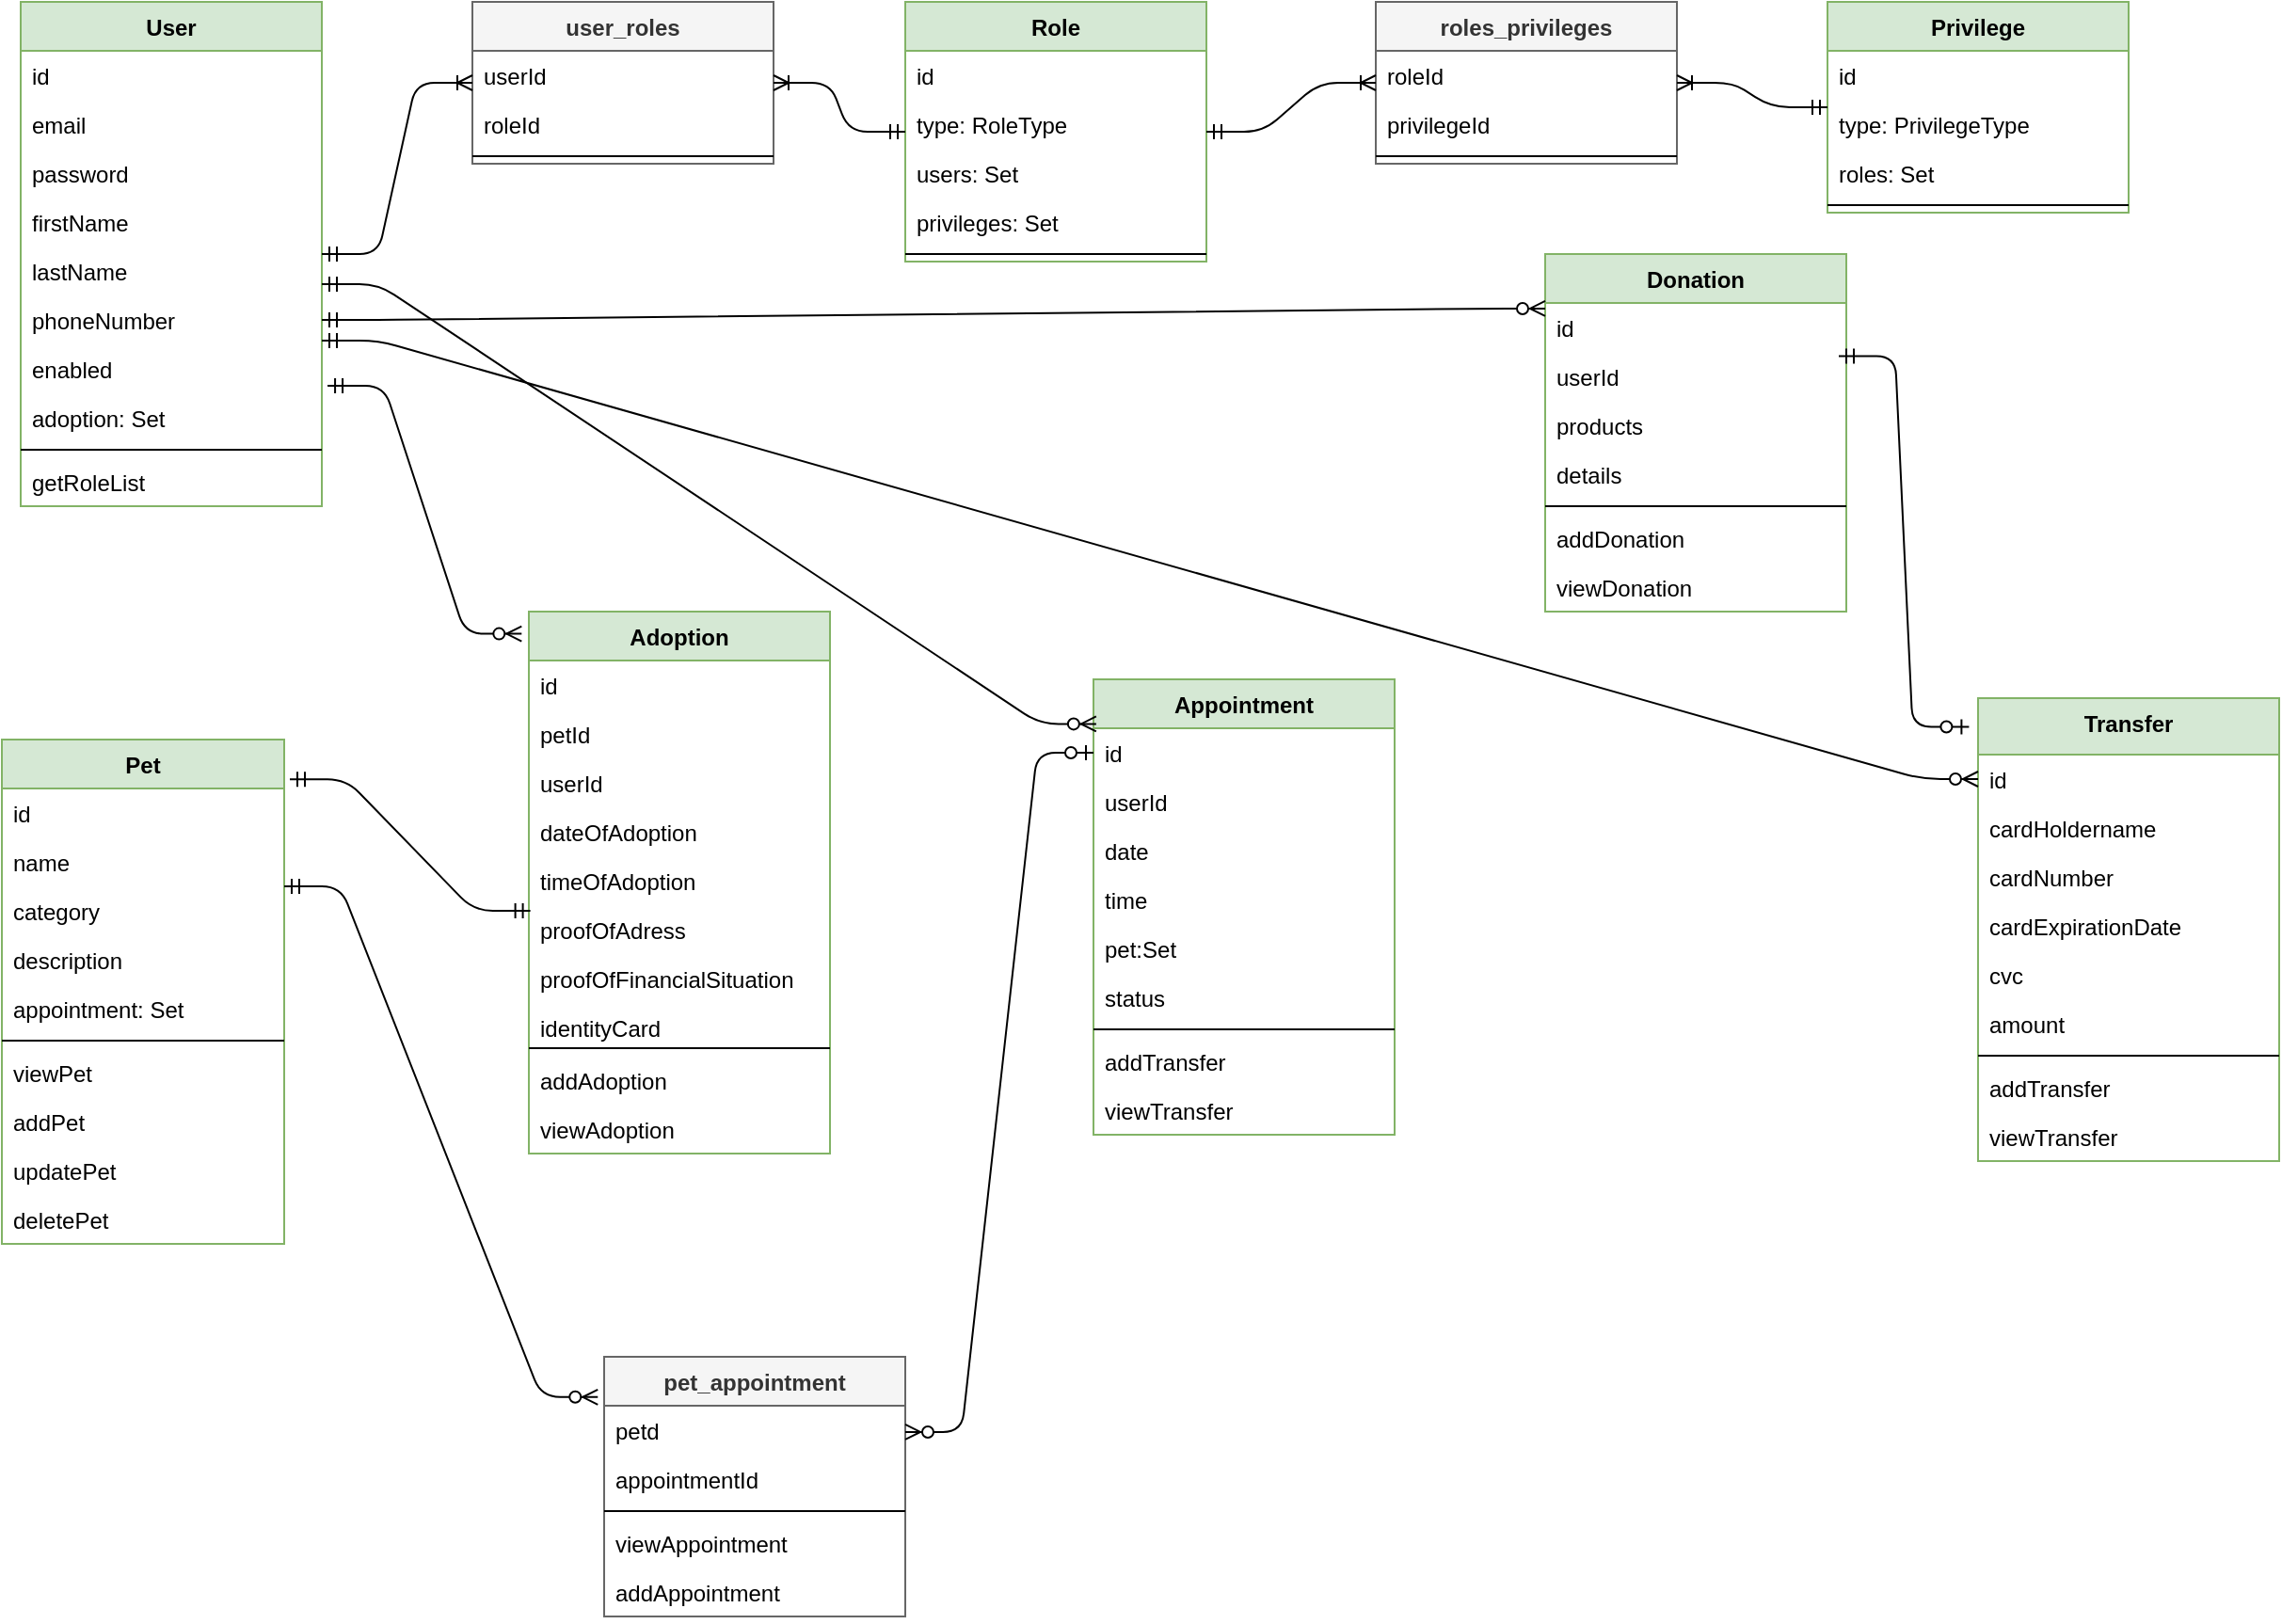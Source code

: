<mxfile version="14.7.4" type="embed" pages="2"><diagram id="1iNeDtqRumntLxgnwPfv" name="db"><mxGraphModel dx="1339" dy="614" grid="1" gridSize="10" guides="1" tooltips="1" connect="1" arrows="1" fold="1" page="1" pageScale="1" pageWidth="850" pageHeight="1100" math="0" shadow="0"><root><mxCell id="0"/><mxCell id="1" parent="0"/><mxCell id="108" value="User" style="swimlane;fontStyle=1;align=center;verticalAlign=top;childLayout=stackLayout;horizontal=1;startSize=26;horizontalStack=0;resizeParent=1;resizeParentMax=0;resizeLast=0;collapsible=1;marginBottom=0;fillColor=#d5e8d4;strokeColor=#82b366;" parent="1" vertex="1"><mxGeometry x="40" y="40" width="160" height="268" as="geometry"/></mxCell><mxCell id="109" value="id" style="text;strokeColor=none;fillColor=none;align=left;verticalAlign=top;spacingLeft=4;spacingRight=4;overflow=hidden;rotatable=0;points=[[0,0.5],[1,0.5]];portConstraint=eastwest;" parent="108" vertex="1"><mxGeometry y="26" width="160" height="26" as="geometry"/></mxCell><mxCell id="110" value="email" style="text;strokeColor=none;fillColor=none;align=left;verticalAlign=top;spacingLeft=4;spacingRight=4;overflow=hidden;rotatable=0;points=[[0,0.5],[1,0.5]];portConstraint=eastwest;" parent="108" vertex="1"><mxGeometry y="52" width="160" height="26" as="geometry"/></mxCell><mxCell id="111" value="password" style="text;strokeColor=none;fillColor=none;align=left;verticalAlign=top;spacingLeft=4;spacingRight=4;overflow=hidden;rotatable=0;points=[[0,0.5],[1,0.5]];portConstraint=eastwest;" parent="108" vertex="1"><mxGeometry y="78" width="160" height="26" as="geometry"/></mxCell><mxCell id="113" value="firstName" style="text;strokeColor=none;fillColor=none;align=left;verticalAlign=top;spacingLeft=4;spacingRight=4;overflow=hidden;rotatable=0;points=[[0,0.5],[1,0.5]];portConstraint=eastwest;" parent="108" vertex="1"><mxGeometry y="104" width="160" height="26" as="geometry"/></mxCell><mxCell id="114" value="lastName" style="text;strokeColor=none;fillColor=none;align=left;verticalAlign=top;spacingLeft=4;spacingRight=4;overflow=hidden;rotatable=0;points=[[0,0.5],[1,0.5]];portConstraint=eastwest;" parent="108" vertex="1"><mxGeometry y="130" width="160" height="26" as="geometry"/></mxCell><mxCell id="115" value="phoneNumber" style="text;strokeColor=none;fillColor=none;align=left;verticalAlign=top;spacingLeft=4;spacingRight=4;overflow=hidden;rotatable=0;points=[[0,0.5],[1,0.5]];portConstraint=eastwest;" parent="108" vertex="1"><mxGeometry y="156" width="160" height="26" as="geometry"/></mxCell><mxCell id="183" value="enabled" style="text;strokeColor=none;fillColor=none;align=left;verticalAlign=top;spacingLeft=4;spacingRight=4;overflow=hidden;rotatable=0;points=[[0,0.5],[1,0.5]];portConstraint=eastwest;" parent="108" vertex="1"><mxGeometry y="182" width="160" height="26" as="geometry"/></mxCell><mxCell id="208" value="adoption: Set" style="text;strokeColor=none;fillColor=none;align=left;verticalAlign=top;spacingLeft=4;spacingRight=4;overflow=hidden;rotatable=0;points=[[0,0.5],[1,0.5]];portConstraint=eastwest;" parent="108" vertex="1"><mxGeometry y="208" width="160" height="26" as="geometry"/></mxCell><mxCell id="116" value="" style="line;strokeWidth=1;fillColor=none;align=left;verticalAlign=middle;spacingTop=-1;spacingLeft=3;spacingRight=3;rotatable=0;labelPosition=right;points=[];portConstraint=eastwest;" parent="108" vertex="1"><mxGeometry y="234" width="160" height="8" as="geometry"/></mxCell><mxCell id="117" value="getRoleList" style="text;strokeColor=none;fillColor=none;align=left;verticalAlign=top;spacingLeft=4;spacingRight=4;overflow=hidden;rotatable=0;points=[[0,0.5],[1,0.5]];portConstraint=eastwest;" parent="108" vertex="1"><mxGeometry y="242" width="160" height="26" as="geometry"/></mxCell><mxCell id="131" value="Role" style="swimlane;fontStyle=1;align=center;verticalAlign=top;childLayout=stackLayout;horizontal=1;startSize=26;horizontalStack=0;resizeParent=1;resizeParentMax=0;resizeLast=0;collapsible=1;marginBottom=0;fillColor=#d5e8d4;strokeColor=#82b366;" parent="1" vertex="1"><mxGeometry x="510" y="40" width="160" height="138" as="geometry"/></mxCell><mxCell id="132" value="id" style="text;strokeColor=none;fillColor=none;align=left;verticalAlign=top;spacingLeft=4;spacingRight=4;overflow=hidden;rotatable=0;points=[[0,0.5],[1,0.5]];portConstraint=eastwest;" parent="131" vertex="1"><mxGeometry y="26" width="160" height="26" as="geometry"/></mxCell><mxCell id="133" value="type: RoleType" style="text;strokeColor=none;fillColor=none;align=left;verticalAlign=top;spacingLeft=4;spacingRight=4;overflow=hidden;rotatable=0;points=[[0,0.5],[1,0.5]];portConstraint=eastwest;" parent="131" vertex="1"><mxGeometry y="52" width="160" height="26" as="geometry"/></mxCell><mxCell id="138" value="users: Set" style="text;strokeColor=none;fillColor=none;align=left;verticalAlign=top;spacingLeft=4;spacingRight=4;overflow=hidden;rotatable=0;points=[[0,0.5],[1,0.5]];portConstraint=eastwest;" parent="131" vertex="1"><mxGeometry y="78" width="160" height="26" as="geometry"/></mxCell><mxCell id="152" value="privileges: Set" style="text;strokeColor=none;fillColor=none;align=left;verticalAlign=top;spacingLeft=4;spacingRight=4;overflow=hidden;rotatable=0;points=[[0,0.5],[1,0.5]];portConstraint=eastwest;" parent="131" vertex="1"><mxGeometry y="104" width="160" height="26" as="geometry"/></mxCell><mxCell id="139" value="" style="line;strokeWidth=1;fillColor=none;align=left;verticalAlign=middle;spacingTop=-1;spacingLeft=3;spacingRight=3;rotatable=0;labelPosition=right;points=[];portConstraint=eastwest;" parent="131" vertex="1"><mxGeometry y="130" width="160" height="8" as="geometry"/></mxCell><mxCell id="154" value="Privilege" style="swimlane;fontStyle=1;align=center;verticalAlign=top;childLayout=stackLayout;horizontal=1;startSize=26;horizontalStack=0;resizeParent=1;resizeParentMax=0;resizeLast=0;collapsible=1;marginBottom=0;fillColor=#d5e8d4;strokeColor=#82b366;" parent="1" vertex="1"><mxGeometry x="1000" y="40" width="160" height="112" as="geometry"/></mxCell><mxCell id="155" value="id" style="text;strokeColor=none;fillColor=none;align=left;verticalAlign=top;spacingLeft=4;spacingRight=4;overflow=hidden;rotatable=0;points=[[0,0.5],[1,0.5]];portConstraint=eastwest;" parent="154" vertex="1"><mxGeometry y="26" width="160" height="26" as="geometry"/></mxCell><mxCell id="156" value="type: PrivilegeType" style="text;strokeColor=none;fillColor=none;align=left;verticalAlign=top;spacingLeft=4;spacingRight=4;overflow=hidden;rotatable=0;points=[[0,0.5],[1,0.5]];portConstraint=eastwest;" parent="154" vertex="1"><mxGeometry y="52" width="160" height="26" as="geometry"/></mxCell><mxCell id="158" value="roles: Set" style="text;strokeColor=none;fillColor=none;align=left;verticalAlign=top;spacingLeft=4;spacingRight=4;overflow=hidden;rotatable=0;points=[[0,0.5],[1,0.5]];portConstraint=eastwest;" parent="154" vertex="1"><mxGeometry y="78" width="160" height="26" as="geometry"/></mxCell><mxCell id="160" value="" style="line;strokeWidth=1;fillColor=none;align=left;verticalAlign=middle;spacingTop=-1;spacingLeft=3;spacingRight=3;rotatable=0;labelPosition=right;points=[];portConstraint=eastwest;" parent="154" vertex="1"><mxGeometry y="104" width="160" height="8" as="geometry"/></mxCell><mxCell id="162" value="roles_privileges" style="swimlane;fontStyle=1;align=center;verticalAlign=top;childLayout=stackLayout;horizontal=1;startSize=26;horizontalStack=0;resizeParent=1;resizeParentMax=0;resizeLast=0;collapsible=1;marginBottom=0;fillColor=#f5f5f5;strokeColor=#666666;fontColor=#333333;" parent="1" vertex="1"><mxGeometry x="760" y="40" width="160" height="86" as="geometry"/></mxCell><mxCell id="163" value="roleId" style="text;strokeColor=none;fillColor=none;align=left;verticalAlign=top;spacingLeft=4;spacingRight=4;overflow=hidden;rotatable=0;points=[[0,0.5],[1,0.5]];portConstraint=eastwest;" parent="162" vertex="1"><mxGeometry y="26" width="160" height="26" as="geometry"/></mxCell><mxCell id="164" value="privilegeId" style="text;strokeColor=none;fillColor=none;align=left;verticalAlign=top;spacingLeft=4;spacingRight=4;overflow=hidden;rotatable=0;points=[[0,0.5],[1,0.5]];portConstraint=eastwest;" parent="162" vertex="1"><mxGeometry y="52" width="160" height="26" as="geometry"/></mxCell><mxCell id="168" value="" style="line;strokeWidth=1;fillColor=none;align=left;verticalAlign=middle;spacingTop=-1;spacingLeft=3;spacingRight=3;rotatable=0;labelPosition=right;points=[];portConstraint=eastwest;" parent="162" vertex="1"><mxGeometry y="78" width="160" height="8" as="geometry"/></mxCell><mxCell id="171" value="user_roles" style="swimlane;fontStyle=1;align=center;verticalAlign=top;childLayout=stackLayout;horizontal=1;startSize=26;horizontalStack=0;resizeParent=1;resizeParentMax=0;resizeLast=0;collapsible=1;marginBottom=0;fillColor=#f5f5f5;strokeColor=#666666;fontColor=#333333;" parent="1" vertex="1"><mxGeometry x="280" y="40" width="160" height="86" as="geometry"/></mxCell><mxCell id="172" value="userId" style="text;strokeColor=none;fillColor=none;align=left;verticalAlign=top;spacingLeft=4;spacingRight=4;overflow=hidden;rotatable=0;points=[[0,0.5],[1,0.5]];portConstraint=eastwest;" parent="171" vertex="1"><mxGeometry y="26" width="160" height="26" as="geometry"/></mxCell><mxCell id="173" value="roleId" style="text;strokeColor=none;fillColor=none;align=left;verticalAlign=top;spacingLeft=4;spacingRight=4;overflow=hidden;rotatable=0;points=[[0,0.5],[1,0.5]];portConstraint=eastwest;" parent="171" vertex="1"><mxGeometry y="52" width="160" height="26" as="geometry"/></mxCell><mxCell id="174" value="" style="line;strokeWidth=1;fillColor=none;align=left;verticalAlign=middle;spacingTop=-1;spacingLeft=3;spacingRight=3;rotatable=0;labelPosition=right;points=[];portConstraint=eastwest;" parent="171" vertex="1"><mxGeometry y="78" width="160" height="8" as="geometry"/></mxCell><mxCell id="176" value="" style="edgeStyle=entityRelationEdgeStyle;fontSize=12;html=1;endArrow=ERoneToMany;startArrow=ERmandOne;" parent="1" source="108" target="171" edge="1"><mxGeometry width="100" height="100" relative="1" as="geometry"><mxPoint x="300" y="245" as="sourcePoint"/><mxPoint x="400" y="245" as="targetPoint"/></mxGeometry></mxCell><mxCell id="177" value="" style="edgeStyle=entityRelationEdgeStyle;fontSize=12;html=1;endArrow=ERoneToMany;startArrow=ERmandOne;" parent="1" source="131" target="171" edge="1"><mxGeometry width="100" height="100" relative="1" as="geometry"><mxPoint x="480" y="215" as="sourcePoint"/><mxPoint x="440" y="308" as="targetPoint"/></mxGeometry></mxCell><mxCell id="178" value="" style="edgeStyle=entityRelationEdgeStyle;fontSize=12;html=1;endArrow=ERoneToMany;startArrow=ERmandOne;" parent="1" source="131" target="162" edge="1"><mxGeometry width="100" height="100" relative="1" as="geometry"><mxPoint x="600" y="344.0" as="sourcePoint"/><mxPoint x="670" y="305" as="targetPoint"/></mxGeometry></mxCell><mxCell id="179" value="" style="edgeStyle=entityRelationEdgeStyle;fontSize=12;html=1;endArrow=ERoneToMany;startArrow=ERmandOne;" parent="1" source="154" target="162" edge="1"><mxGeometry width="100" height="100" relative="1" as="geometry"><mxPoint x="940" y="425.0" as="sourcePoint"/><mxPoint x="830" y="425" as="targetPoint"/></mxGeometry></mxCell><mxCell id="184" value="Pet" style="swimlane;fontStyle=1;align=center;verticalAlign=top;childLayout=stackLayout;horizontal=1;startSize=26;horizontalStack=0;resizeParent=1;resizeParentMax=0;resizeLast=0;collapsible=1;marginBottom=0;fillColor=#d5e8d4;strokeColor=#82b366;" parent="1" vertex="1"><mxGeometry x="30" y="432" width="150" height="268" as="geometry"/></mxCell><mxCell id="185" value="id" style="text;strokeColor=none;fillColor=none;align=left;verticalAlign=top;spacingLeft=4;spacingRight=4;overflow=hidden;rotatable=0;points=[[0,0.5],[1,0.5]];portConstraint=eastwest;" parent="184" vertex="1"><mxGeometry y="26" width="150" height="26" as="geometry"/></mxCell><mxCell id="186" value="name" style="text;strokeColor=none;fillColor=none;align=left;verticalAlign=top;spacingLeft=4;spacingRight=4;overflow=hidden;rotatable=0;points=[[0,0.5],[1,0.5]];portConstraint=eastwest;" parent="184" vertex="1"><mxGeometry y="52" width="150" height="26" as="geometry"/></mxCell><mxCell id="188" value="category" style="text;strokeColor=none;fillColor=none;align=left;verticalAlign=top;spacingLeft=4;spacingRight=4;overflow=hidden;rotatable=0;points=[[0,0.5],[1,0.5]];portConstraint=eastwest;" parent="184" vertex="1"><mxGeometry y="78" width="150" height="26" as="geometry"/></mxCell><mxCell id="187" value="description" style="text;strokeColor=none;fillColor=none;align=left;verticalAlign=top;spacingLeft=4;spacingRight=4;overflow=hidden;rotatable=0;points=[[0,0.5],[1,0.5]];portConstraint=eastwest;" parent="184" vertex="1"><mxGeometry y="104" width="150" height="26" as="geometry"/></mxCell><mxCell id="258" value="appointment: Set" style="text;strokeColor=none;fillColor=none;align=left;verticalAlign=top;spacingLeft=4;spacingRight=4;overflow=hidden;rotatable=0;points=[[0,0.5],[1,0.5]];portConstraint=eastwest;" parent="184" vertex="1"><mxGeometry y="130" width="150" height="26" as="geometry"/></mxCell><mxCell id="190" value="" style="line;strokeWidth=1;fillColor=none;align=left;verticalAlign=middle;spacingTop=-1;spacingLeft=3;spacingRight=3;rotatable=0;labelPosition=right;points=[];portConstraint=eastwest;" parent="184" vertex="1"><mxGeometry y="156" width="150" height="8" as="geometry"/></mxCell><mxCell id="194" value="viewPet" style="text;strokeColor=none;fillColor=none;align=left;verticalAlign=top;spacingLeft=4;spacingRight=4;overflow=hidden;rotatable=0;points=[[0,0.5],[1,0.5]];portConstraint=eastwest;" parent="184" vertex="1"><mxGeometry y="164" width="150" height="26" as="geometry"/></mxCell><mxCell id="191" value="addPet" style="text;strokeColor=none;fillColor=none;align=left;verticalAlign=top;spacingLeft=4;spacingRight=4;overflow=hidden;rotatable=0;points=[[0,0.5],[1,0.5]];portConstraint=eastwest;" parent="184" vertex="1"><mxGeometry y="190" width="150" height="26" as="geometry"/></mxCell><mxCell id="192" value="updatePet" style="text;strokeColor=none;fillColor=none;align=left;verticalAlign=top;spacingLeft=4;spacingRight=4;overflow=hidden;rotatable=0;points=[[0,0.5],[1,0.5]];portConstraint=eastwest;" parent="184" vertex="1"><mxGeometry y="216" width="150" height="26" as="geometry"/></mxCell><mxCell id="193" value="deletePet" style="text;strokeColor=none;fillColor=none;align=left;verticalAlign=top;spacingLeft=4;spacingRight=4;overflow=hidden;rotatable=0;points=[[0,0.5],[1,0.5]];portConstraint=eastwest;" parent="184" vertex="1"><mxGeometry y="242" width="150" height="26" as="geometry"/></mxCell><mxCell id="195" value="Adoption" style="swimlane;fontStyle=1;align=center;verticalAlign=top;childLayout=stackLayout;horizontal=1;startSize=26;horizontalStack=0;resizeParent=1;resizeParentMax=0;resizeLast=0;collapsible=1;marginBottom=0;fillColor=#d5e8d4;strokeColor=#82b366;" parent="1" vertex="1"><mxGeometry x="310" y="364" width="160" height="288" as="geometry"/></mxCell><mxCell id="196" value="id" style="text;strokeColor=none;fillColor=none;align=left;verticalAlign=top;spacingLeft=4;spacingRight=4;overflow=hidden;rotatable=0;points=[[0,0.5],[1,0.5]];portConstraint=eastwest;" parent="195" vertex="1"><mxGeometry y="26" width="160" height="26" as="geometry"/></mxCell><mxCell id="206" value="petId" style="text;strokeColor=none;fillColor=none;align=left;verticalAlign=top;spacingLeft=4;spacingRight=4;overflow=hidden;rotatable=0;points=[[0,0.5],[1,0.5]];portConstraint=eastwest;" parent="195" vertex="1"><mxGeometry y="52" width="160" height="26" as="geometry"/></mxCell><mxCell id="207" value="userId" style="text;strokeColor=none;fillColor=none;align=left;verticalAlign=top;spacingLeft=4;spacingRight=4;overflow=hidden;rotatable=0;points=[[0,0.5],[1,0.5]];portConstraint=eastwest;" parent="195" vertex="1"><mxGeometry y="78" width="160" height="26" as="geometry"/></mxCell><mxCell id="197" value="dateOfAdoption" style="text;strokeColor=none;fillColor=none;align=left;verticalAlign=top;spacingLeft=4;spacingRight=4;overflow=hidden;rotatable=0;points=[[0,0.5],[1,0.5]];portConstraint=eastwest;" parent="195" vertex="1"><mxGeometry y="104" width="160" height="26" as="geometry"/></mxCell><mxCell id="198" value="timeOfAdoption" style="text;strokeColor=none;fillColor=none;align=left;verticalAlign=top;spacingLeft=4;spacingRight=4;overflow=hidden;rotatable=0;points=[[0,0.5],[1,0.5]];portConstraint=eastwest;" parent="195" vertex="1"><mxGeometry y="130" width="160" height="26" as="geometry"/></mxCell><mxCell id="199" value="proofOfAdress" style="text;strokeColor=none;fillColor=none;align=left;verticalAlign=top;spacingLeft=4;spacingRight=4;overflow=hidden;rotatable=0;points=[[0,0.5],[1,0.5]];portConstraint=eastwest;" parent="195" vertex="1"><mxGeometry y="156" width="160" height="26" as="geometry"/></mxCell><mxCell id="205" value="proofOfFinancialSituation" style="text;strokeColor=none;fillColor=none;align=left;verticalAlign=top;spacingLeft=4;spacingRight=4;overflow=hidden;rotatable=0;points=[[0,0.5],[1,0.5]];portConstraint=eastwest;" parent="195" vertex="1"><mxGeometry y="182" width="160" height="26" as="geometry"/></mxCell><mxCell id="201" value="identityCard" style="text;strokeColor=none;fillColor=none;align=left;verticalAlign=top;spacingLeft=4;spacingRight=4;overflow=hidden;rotatable=0;points=[[0,0.5],[1,0.5]];portConstraint=eastwest;" parent="195" vertex="1"><mxGeometry y="208" width="160" height="20" as="geometry"/></mxCell><mxCell id="200" value="" style="line;strokeWidth=1;fillColor=none;align=left;verticalAlign=middle;spacingTop=-1;spacingLeft=3;spacingRight=3;rotatable=0;labelPosition=right;points=[];portConstraint=eastwest;" parent="195" vertex="1"><mxGeometry y="228" width="160" height="8" as="geometry"/></mxCell><mxCell id="209" value="addAdoption" style="text;strokeColor=none;fillColor=none;align=left;verticalAlign=top;spacingLeft=4;spacingRight=4;overflow=hidden;rotatable=0;points=[[0,0.5],[1,0.5]];portConstraint=eastwest;" parent="195" vertex="1"><mxGeometry y="236" width="160" height="26" as="geometry"/></mxCell><mxCell id="203" value="viewAdoption" style="text;strokeColor=none;fillColor=none;align=left;verticalAlign=top;spacingLeft=4;spacingRight=4;overflow=hidden;rotatable=0;points=[[0,0.5],[1,0.5]];portConstraint=eastwest;" parent="195" vertex="1"><mxGeometry y="262" width="160" height="26" as="geometry"/></mxCell><mxCell id="211" value="" style="edgeStyle=entityRelationEdgeStyle;fontSize=12;html=1;endArrow=ERmandOne;startArrow=ERmandOne;entryX=0.005;entryY=1.115;entryDx=0;entryDy=0;entryPerimeter=0;exitX=1.02;exitY=0.079;exitDx=0;exitDy=0;exitPerimeter=0;" parent="1" source="184" target="198" edge="1"><mxGeometry width="100" height="100" relative="1" as="geometry"><mxPoint x="200" y="420" as="sourcePoint"/><mxPoint x="300" y="320" as="targetPoint"/></mxGeometry></mxCell><mxCell id="212" value="Donation" style="swimlane;fontStyle=1;align=center;verticalAlign=top;childLayout=stackLayout;horizontal=1;startSize=26;horizontalStack=0;resizeParent=1;resizeParentMax=0;resizeLast=0;collapsible=1;marginBottom=0;fillColor=#d5e8d4;strokeColor=#82b366;" parent="1" vertex="1"><mxGeometry x="850" y="174" width="160" height="190" as="geometry"/></mxCell><mxCell id="213" value="id" style="text;strokeColor=none;fillColor=none;align=left;verticalAlign=top;spacingLeft=4;spacingRight=4;overflow=hidden;rotatable=0;points=[[0,0.5],[1,0.5]];portConstraint=eastwest;" parent="212" vertex="1"><mxGeometry y="26" width="160" height="26" as="geometry"/></mxCell><mxCell id="215" value="userId" style="text;strokeColor=none;fillColor=none;align=left;verticalAlign=top;spacingLeft=4;spacingRight=4;overflow=hidden;rotatable=0;points=[[0,0.5],[1,0.5]];portConstraint=eastwest;" parent="212" vertex="1"><mxGeometry y="52" width="160" height="26" as="geometry"/></mxCell><mxCell id="216" value="products" style="text;strokeColor=none;fillColor=none;align=left;verticalAlign=top;spacingLeft=4;spacingRight=4;overflow=hidden;rotatable=0;points=[[0,0.5],[1,0.5]];portConstraint=eastwest;" parent="212" vertex="1"><mxGeometry y="78" width="160" height="26" as="geometry"/></mxCell><mxCell id="217" value="details" style="text;strokeColor=none;fillColor=none;align=left;verticalAlign=top;spacingLeft=4;spacingRight=4;overflow=hidden;rotatable=0;points=[[0,0.5],[1,0.5]];portConstraint=eastwest;" parent="212" vertex="1"><mxGeometry y="104" width="160" height="26" as="geometry"/></mxCell><mxCell id="221" value="" style="line;strokeWidth=1;fillColor=none;align=left;verticalAlign=middle;spacingTop=-1;spacingLeft=3;spacingRight=3;rotatable=0;labelPosition=right;points=[];portConstraint=eastwest;" parent="212" vertex="1"><mxGeometry y="130" width="160" height="8" as="geometry"/></mxCell><mxCell id="222" value="addDonation" style="text;strokeColor=none;fillColor=none;align=left;verticalAlign=top;spacingLeft=4;spacingRight=4;overflow=hidden;rotatable=0;points=[[0,0.5],[1,0.5]];portConstraint=eastwest;" parent="212" vertex="1"><mxGeometry y="138" width="160" height="26" as="geometry"/></mxCell><mxCell id="223" value="viewDonation" style="text;strokeColor=none;fillColor=none;align=left;verticalAlign=top;spacingLeft=4;spacingRight=4;overflow=hidden;rotatable=0;points=[[0,0.5],[1,0.5]];portConstraint=eastwest;" parent="212" vertex="1"><mxGeometry y="164" width="160" height="26" as="geometry"/></mxCell><mxCell id="225" value="" style="edgeStyle=entityRelationEdgeStyle;fontSize=12;html=1;endArrow=ERzeroToMany;startArrow=ERmandOne;exitX=1;exitY=0.5;exitDx=0;exitDy=0;entryX=0;entryY=0.115;entryDx=0;entryDy=0;entryPerimeter=0;" parent="1" source="115" target="213" edge="1"><mxGeometry width="100" height="100" relative="1" as="geometry"><mxPoint x="420" y="420" as="sourcePoint"/><mxPoint x="520" y="320" as="targetPoint"/></mxGeometry></mxCell><mxCell id="226" value="" style="edgeStyle=entityRelationEdgeStyle;fontSize=12;html=1;endArrow=ERzeroToMany;startArrow=ERmandOne;exitX=1.019;exitY=0.846;exitDx=0;exitDy=0;exitPerimeter=0;entryX=-0.024;entryY=0.041;entryDx=0;entryDy=0;entryPerimeter=0;" parent="1" source="183" target="195" edge="1"><mxGeometry width="100" height="100" relative="1" as="geometry"><mxPoint x="-30" y="290" as="sourcePoint"/><mxPoint x="290" y="401" as="targetPoint"/></mxGeometry></mxCell><mxCell id="227" value="Transfer" style="swimlane;fontStyle=1;align=center;verticalAlign=top;childLayout=stackLayout;horizontal=1;startSize=30;horizontalStack=0;resizeParent=1;resizeParentMax=0;resizeLast=0;collapsible=1;marginBottom=0;fillColor=#d5e8d4;strokeColor=#82b366;" parent="1" vertex="1"><mxGeometry x="1080" y="410" width="160" height="246" as="geometry"/></mxCell><mxCell id="228" value="id" style="text;strokeColor=none;fillColor=none;align=left;verticalAlign=top;spacingLeft=4;spacingRight=4;overflow=hidden;rotatable=0;points=[[0,0.5],[1,0.5]];portConstraint=eastwest;" parent="227" vertex="1"><mxGeometry y="30" width="160" height="26" as="geometry"/></mxCell><mxCell id="229" value="cardHoldername" style="text;strokeColor=none;fillColor=none;align=left;verticalAlign=top;spacingLeft=4;spacingRight=4;overflow=hidden;rotatable=0;points=[[0,0.5],[1,0.5]];portConstraint=eastwest;" parent="227" vertex="1"><mxGeometry y="56" width="160" height="26" as="geometry"/></mxCell><mxCell id="230" value="cardNumber" style="text;strokeColor=none;fillColor=none;align=left;verticalAlign=top;spacingLeft=4;spacingRight=4;overflow=hidden;rotatable=0;points=[[0,0.5],[1,0.5]];portConstraint=eastwest;" parent="227" vertex="1"><mxGeometry y="82" width="160" height="26" as="geometry"/></mxCell><mxCell id="231" value="cardExpirationDate" style="text;strokeColor=none;fillColor=none;align=left;verticalAlign=top;spacingLeft=4;spacingRight=4;overflow=hidden;rotatable=0;points=[[0,0.5],[1,0.5]];portConstraint=eastwest;" parent="227" vertex="1"><mxGeometry y="108" width="160" height="26" as="geometry"/></mxCell><mxCell id="237" value="cvc" style="text;strokeColor=none;fillColor=none;align=left;verticalAlign=top;spacingLeft=4;spacingRight=4;overflow=hidden;rotatable=0;points=[[0,0.5],[1,0.5]];portConstraint=eastwest;" parent="227" vertex="1"><mxGeometry y="134" width="160" height="26" as="geometry"/></mxCell><mxCell id="236" value="amount" style="text;strokeColor=none;fillColor=none;align=left;verticalAlign=top;spacingLeft=4;spacingRight=4;overflow=hidden;rotatable=0;points=[[0,0.5],[1,0.5]];portConstraint=eastwest;" parent="227" vertex="1"><mxGeometry y="160" width="160" height="26" as="geometry"/></mxCell><mxCell id="232" value="" style="line;strokeWidth=1;fillColor=none;align=left;verticalAlign=middle;spacingTop=-1;spacingLeft=3;spacingRight=3;rotatable=0;labelPosition=right;points=[];portConstraint=eastwest;" parent="227" vertex="1"><mxGeometry y="186" width="160" height="8" as="geometry"/></mxCell><mxCell id="233" value="addTransfer" style="text;strokeColor=none;fillColor=none;align=left;verticalAlign=top;spacingLeft=4;spacingRight=4;overflow=hidden;rotatable=0;points=[[0,0.5],[1,0.5]];portConstraint=eastwest;" parent="227" vertex="1"><mxGeometry y="194" width="160" height="26" as="geometry"/></mxCell><mxCell id="234" value="viewTransfer" style="text;strokeColor=none;fillColor=none;align=left;verticalAlign=top;spacingLeft=4;spacingRight=4;overflow=hidden;rotatable=0;points=[[0,0.5],[1,0.5]];portConstraint=eastwest;" parent="227" vertex="1"><mxGeometry y="220" width="160" height="26" as="geometry"/></mxCell><mxCell id="238" value="" style="edgeStyle=entityRelationEdgeStyle;fontSize=12;html=1;endArrow=ERzeroToOne;startArrow=ERmandOne;exitX=0.975;exitY=0.086;exitDx=0;exitDy=0;exitPerimeter=0;entryX=-0.03;entryY=0.062;entryDx=0;entryDy=0;entryPerimeter=0;" parent="1" source="215" target="227" edge="1"><mxGeometry width="100" height="100" relative="1" as="geometry"><mxPoint x="700" y="462" as="sourcePoint"/><mxPoint x="800" y="362" as="targetPoint"/></mxGeometry></mxCell><mxCell id="239" value="" style="edgeStyle=entityRelationEdgeStyle;fontSize=12;html=1;endArrow=ERzeroToMany;startArrow=ERmandOne;exitX=1;exitY=0.923;exitDx=0;exitDy=0;exitPerimeter=0;entryX=0;entryY=0.5;entryDx=0;entryDy=0;" parent="1" source="115" target="228" edge="1"><mxGeometry width="100" height="100" relative="1" as="geometry"><mxPoint x="210" y="220" as="sourcePoint"/><mxPoint x="808" y="610" as="targetPoint"/></mxGeometry></mxCell><mxCell id="241" value="Appointment" style="swimlane;fontStyle=1;align=center;verticalAlign=top;childLayout=stackLayout;horizontal=1;startSize=26;horizontalStack=0;resizeParent=1;resizeParentMax=0;resizeLast=0;collapsible=1;marginBottom=0;fillColor=#d5e8d4;strokeColor=#82b366;" parent="1" vertex="1"><mxGeometry x="610" y="400" width="160" height="242" as="geometry"/></mxCell><mxCell id="242" value="id" style="text;strokeColor=none;fillColor=none;align=left;verticalAlign=top;spacingLeft=4;spacingRight=4;overflow=hidden;rotatable=0;points=[[0,0.5],[1,0.5]];portConstraint=eastwest;" parent="241" vertex="1"><mxGeometry y="26" width="160" height="26" as="geometry"/></mxCell><mxCell id="243" value="userId" style="text;strokeColor=none;fillColor=none;align=left;verticalAlign=top;spacingLeft=4;spacingRight=4;overflow=hidden;rotatable=0;points=[[0,0.5],[1,0.5]];portConstraint=eastwest;" parent="241" vertex="1"><mxGeometry y="52" width="160" height="26" as="geometry"/></mxCell><mxCell id="244" value="date" style="text;strokeColor=none;fillColor=none;align=left;verticalAlign=top;spacingLeft=4;spacingRight=4;overflow=hidden;rotatable=0;points=[[0,0.5],[1,0.5]];portConstraint=eastwest;" parent="241" vertex="1"><mxGeometry y="78" width="160" height="26" as="geometry"/></mxCell><mxCell id="245" value="time" style="text;strokeColor=none;fillColor=none;align=left;verticalAlign=top;spacingLeft=4;spacingRight=4;overflow=hidden;rotatable=0;points=[[0,0.5],[1,0.5]];portConstraint=eastwest;" parent="241" vertex="1"><mxGeometry y="104" width="160" height="26" as="geometry"/></mxCell><mxCell id="246" value="pet:Set" style="text;strokeColor=none;fillColor=none;align=left;verticalAlign=top;spacingLeft=4;spacingRight=4;overflow=hidden;rotatable=0;points=[[0,0.5],[1,0.5]];portConstraint=eastwest;" parent="241" vertex="1"><mxGeometry y="130" width="160" height="26" as="geometry"/></mxCell><mxCell id="247" value="status" style="text;strokeColor=none;fillColor=none;align=left;verticalAlign=top;spacingLeft=4;spacingRight=4;overflow=hidden;rotatable=0;points=[[0,0.5],[1,0.5]];portConstraint=eastwest;" parent="241" vertex="1"><mxGeometry y="156" width="160" height="26" as="geometry"/></mxCell><mxCell id="248" value="" style="line;strokeWidth=1;fillColor=none;align=left;verticalAlign=middle;spacingTop=-1;spacingLeft=3;spacingRight=3;rotatable=0;labelPosition=right;points=[];portConstraint=eastwest;" parent="241" vertex="1"><mxGeometry y="182" width="160" height="8" as="geometry"/></mxCell><mxCell id="249" value="addTransfer" style="text;strokeColor=none;fillColor=none;align=left;verticalAlign=top;spacingLeft=4;spacingRight=4;overflow=hidden;rotatable=0;points=[[0,0.5],[1,0.5]];portConstraint=eastwest;" parent="241" vertex="1"><mxGeometry y="190" width="160" height="26" as="geometry"/></mxCell><mxCell id="250" value="viewTransfer" style="text;strokeColor=none;fillColor=none;align=left;verticalAlign=top;spacingLeft=4;spacingRight=4;overflow=hidden;rotatable=0;points=[[0,0.5],[1,0.5]];portConstraint=eastwest;" parent="241" vertex="1"><mxGeometry y="216" width="160" height="26" as="geometry"/></mxCell><mxCell id="254" value="pet_appointment" style="swimlane;fontStyle=1;align=center;verticalAlign=top;childLayout=stackLayout;horizontal=1;startSize=26;horizontalStack=0;resizeParent=1;resizeParentMax=0;resizeLast=0;collapsible=1;marginBottom=0;fillColor=#f5f5f5;strokeColor=#666666;fontColor=#333333;" parent="1" vertex="1"><mxGeometry x="350" y="760" width="160" height="138" as="geometry"/></mxCell><mxCell id="255" value="petd" style="text;strokeColor=none;fillColor=none;align=left;verticalAlign=top;spacingLeft=4;spacingRight=4;overflow=hidden;rotatable=0;points=[[0,0.5],[1,0.5]];portConstraint=eastwest;" parent="254" vertex="1"><mxGeometry y="26" width="160" height="26" as="geometry"/></mxCell><mxCell id="256" value="appointmentId" style="text;strokeColor=none;fillColor=none;align=left;verticalAlign=top;spacingLeft=4;spacingRight=4;overflow=hidden;rotatable=0;points=[[0,0.5],[1,0.5]];portConstraint=eastwest;" parent="254" vertex="1"><mxGeometry y="52" width="160" height="26" as="geometry"/></mxCell><mxCell id="257" value="" style="line;strokeWidth=1;fillColor=none;align=left;verticalAlign=middle;spacingTop=-1;spacingLeft=3;spacingRight=3;rotatable=0;labelPosition=right;points=[];portConstraint=eastwest;" parent="254" vertex="1"><mxGeometry y="78" width="160" height="8" as="geometry"/></mxCell><mxCell id="263" value="viewAppointment" style="text;strokeColor=none;fillColor=none;align=left;verticalAlign=top;spacingLeft=4;spacingRight=4;overflow=hidden;rotatable=0;points=[[0,0.5],[1,0.5]];portConstraint=eastwest;" parent="254" vertex="1"><mxGeometry y="86" width="160" height="26" as="geometry"/></mxCell><mxCell id="265" value="addAppointment" style="text;strokeColor=none;fillColor=none;align=left;verticalAlign=top;spacingLeft=4;spacingRight=4;overflow=hidden;rotatable=0;points=[[0,0.5],[1,0.5]];portConstraint=eastwest;" parent="254" vertex="1"><mxGeometry y="112" width="160" height="26" as="geometry"/></mxCell><mxCell id="252" value="" style="edgeStyle=entityRelationEdgeStyle;fontSize=12;html=1;endArrow=ERzeroToMany;startArrow=ERmandOne;exitX=1;exitY=0.769;exitDx=0;exitDy=0;exitPerimeter=0;entryX=0.009;entryY=-0.088;entryDx=0;entryDy=0;entryPerimeter=0;" parent="1" source="114" target="242" edge="1"><mxGeometry width="100" height="100" relative="1" as="geometry"><mxPoint x="940" y="400" as="sourcePoint"/><mxPoint x="1020" y="300" as="targetPoint"/></mxGeometry></mxCell><mxCell id="269" value="" style="edgeStyle=entityRelationEdgeStyle;fontSize=12;html=1;endArrow=ERzeroToMany;startArrow=ERmandOne;entryX=-0.021;entryY=0.155;entryDx=0;entryDy=0;entryPerimeter=0;" parent="1" target="254" edge="1"><mxGeometry width="100" height="100" relative="1" as="geometry"><mxPoint x="180" y="510" as="sourcePoint"/><mxPoint x="280" y="410" as="targetPoint"/></mxGeometry></mxCell><mxCell id="270" value="" style="edgeStyle=entityRelationEdgeStyle;fontSize=12;html=1;endArrow=ERzeroToMany;startArrow=ERzeroToOne;entryX=1;entryY=0.538;entryDx=0;entryDy=0;entryPerimeter=0;exitX=0;exitY=0.5;exitDx=0;exitDy=0;" parent="1" source="242" target="255" edge="1"><mxGeometry width="100" height="100" relative="1" as="geometry"><mxPoint x="630" y="470" as="sourcePoint"/><mxPoint x="640" y="680" as="targetPoint"/></mxGeometry></mxCell></root></mxGraphModel></diagram><diagram id="6aSCpI7C30CoJHbIULjT" name="routing"><mxGraphModel dx="1360" dy="1208" grid="1" gridSize="10" guides="1" tooltips="1" connect="1" arrows="1" fold="1" page="1" pageScale="1" pageWidth="850" pageHeight="1100" math="0" shadow="0"><root><mxCell id="RzLAN-Q7Uu7yfAdAAKND-0"/><mxCell id="RzLAN-Q7Uu7yfAdAAKND-1" parent="RzLAN-Q7Uu7yfAdAAKND-0"/><mxCell id="RzLAN-Q7Uu7yfAdAAKND-2" style="edgeStyle=orthogonalEdgeStyle;rounded=0;orthogonalLoop=1;jettySize=auto;html=1;entryX=0;entryY=0.5;entryDx=0;entryDy=0;" edge="1" parent="RzLAN-Q7Uu7yfAdAAKND-1" source="RzLAN-Q7Uu7yfAdAAKND-3" target="RzLAN-Q7Uu7yfAdAAKND-15"><mxGeometry relative="1" as="geometry"/></mxCell><mxCell id="RzLAN-Q7Uu7yfAdAAKND-3" value="home" style="rounded=0;whiteSpace=wrap;html=1;" vertex="1" parent="RzLAN-Q7Uu7yfAdAAKND-1"><mxGeometry x="530" y="90" width="120" height="60" as="geometry"/></mxCell><mxCell id="RzLAN-Q7Uu7yfAdAAKND-4" value="" style="edgeStyle=orthogonalEdgeStyle;rounded=0;orthogonalLoop=1;jettySize=auto;html=1;" edge="1" parent="RzLAN-Q7Uu7yfAdAAKND-1" source="RzLAN-Q7Uu7yfAdAAKND-6" target="RzLAN-Q7Uu7yfAdAAKND-8"><mxGeometry relative="1" as="geometry"/></mxCell><mxCell id="RzLAN-Q7Uu7yfAdAAKND-5" style="edgeStyle=orthogonalEdgeStyle;rounded=0;orthogonalLoop=1;jettySize=auto;html=1;entryX=0;entryY=0.5;entryDx=0;entryDy=0;" edge="1" parent="RzLAN-Q7Uu7yfAdAAKND-1" source="RzLAN-Q7Uu7yfAdAAKND-6" target="RzLAN-Q7Uu7yfAdAAKND-10"><mxGeometry relative="1" as="geometry"/></mxCell><mxCell id="RzLAN-Q7Uu7yfAdAAKND-6" value="landing" style="rounded=0;whiteSpace=wrap;html=1;fillColor=#fff2cc;strokeColor=#d6b656;" vertex="1" parent="RzLAN-Q7Uu7yfAdAAKND-1"><mxGeometry x="10" y="90" width="120" height="60" as="geometry"/></mxCell><mxCell id="RzLAN-Q7Uu7yfAdAAKND-7" style="edgeStyle=orthogonalEdgeStyle;rounded=0;orthogonalLoop=1;jettySize=auto;html=1;entryX=0;entryY=0.5;entryDx=0;entryDy=0;" edge="1" parent="RzLAN-Q7Uu7yfAdAAKND-1" source="RzLAN-Q7Uu7yfAdAAKND-8" target="RzLAN-Q7Uu7yfAdAAKND-3"><mxGeometry relative="1" as="geometry"/></mxCell><mxCell id="RzLAN-Q7Uu7yfAdAAKND-8" value="login" style="whiteSpace=wrap;html=1;rounded=0;" vertex="1" parent="RzLAN-Q7Uu7yfAdAAKND-1"><mxGeometry x="345" y="90" width="120" height="60" as="geometry"/></mxCell><mxCell id="RzLAN-Q7Uu7yfAdAAKND-9" style="edgeStyle=orthogonalEdgeStyle;rounded=0;orthogonalLoop=1;jettySize=auto;html=1;" edge="1" parent="RzLAN-Q7Uu7yfAdAAKND-1" source="RzLAN-Q7Uu7yfAdAAKND-10" target="RzLAN-Q7Uu7yfAdAAKND-8"><mxGeometry relative="1" as="geometry"/></mxCell><mxCell id="RzLAN-Q7Uu7yfAdAAKND-10" value="register" style="whiteSpace=wrap;html=1;rounded=0;" vertex="1" parent="RzLAN-Q7Uu7yfAdAAKND-1"><mxGeometry x="210" y="180" width="120" height="60" as="geometry"/></mxCell><mxCell id="RzLAN-Q7Uu7yfAdAAKND-11" style="edgeStyle=orthogonalEdgeStyle;rounded=0;orthogonalLoop=1;jettySize=auto;html=1;" edge="1" parent="RzLAN-Q7Uu7yfAdAAKND-1" source="RzLAN-Q7Uu7yfAdAAKND-15" target="RzLAN-Q7Uu7yfAdAAKND-20"><mxGeometry relative="1" as="geometry"/></mxCell><mxCell id="RzLAN-Q7Uu7yfAdAAKND-12" style="edgeStyle=orthogonalEdgeStyle;rounded=0;orthogonalLoop=1;jettySize=auto;html=1;entryX=0.5;entryY=0;entryDx=0;entryDy=0;" edge="1" parent="RzLAN-Q7Uu7yfAdAAKND-1" source="RzLAN-Q7Uu7yfAdAAKND-15" target="RzLAN-Q7Uu7yfAdAAKND-21"><mxGeometry relative="1" as="geometry"/></mxCell><mxCell id="RzLAN-Q7Uu7yfAdAAKND-13" style="edgeStyle=orthogonalEdgeStyle;rounded=0;orthogonalLoop=1;jettySize=auto;html=1;entryX=0;entryY=0.5;entryDx=0;entryDy=0;" edge="1" parent="RzLAN-Q7Uu7yfAdAAKND-1" source="RzLAN-Q7Uu7yfAdAAKND-15" target="RzLAN-Q7Uu7yfAdAAKND-19"><mxGeometry relative="1" as="geometry"/></mxCell><mxCell id="RzLAN-Q7Uu7yfAdAAKND-14" style="edgeStyle=orthogonalEdgeStyle;rounded=0;orthogonalLoop=1;jettySize=auto;html=1;entryX=0;entryY=0.5;entryDx=0;entryDy=0;" edge="1" parent="RzLAN-Q7Uu7yfAdAAKND-1" source="RzLAN-Q7Uu7yfAdAAKND-15" target="RzLAN-Q7Uu7yfAdAAKND-25"><mxGeometry relative="1" as="geometry"><Array as="points"><mxPoint x="900" y="120"/><mxPoint x="900" y="40"/></Array></mxGeometry></mxCell><mxCell id="RzLAN-Q7Uu7yfAdAAKND-15" value="projects" style="rounded=0;whiteSpace=wrap;html=1;" vertex="1" parent="RzLAN-Q7Uu7yfAdAAKND-1"><mxGeometry x="700" y="90" width="120" height="60" as="geometry"/></mxCell><mxCell id="RzLAN-Q7Uu7yfAdAAKND-16" value="" style="edgeStyle=orthogonalEdgeStyle;rounded=0;orthogonalLoop=1;jettySize=auto;html=1;" edge="1" parent="RzLAN-Q7Uu7yfAdAAKND-1" source="RzLAN-Q7Uu7yfAdAAKND-19" target="RzLAN-Q7Uu7yfAdAAKND-22"><mxGeometry relative="1" as="geometry"/></mxCell><mxCell id="RzLAN-Q7Uu7yfAdAAKND-17" style="edgeStyle=orthogonalEdgeStyle;rounded=0;orthogonalLoop=1;jettySize=auto;html=1;entryX=0;entryY=0.5;entryDx=0;entryDy=0;" edge="1" parent="RzLAN-Q7Uu7yfAdAAKND-1" source="RzLAN-Q7Uu7yfAdAAKND-19" target="RzLAN-Q7Uu7yfAdAAKND-23"><mxGeometry relative="1" as="geometry"/></mxCell><mxCell id="RzLAN-Q7Uu7yfAdAAKND-18" style="edgeStyle=orthogonalEdgeStyle;rounded=0;orthogonalLoop=1;jettySize=auto;html=1;entryX=0;entryY=0.5;entryDx=0;entryDy=0;" edge="1" parent="RzLAN-Q7Uu7yfAdAAKND-1" source="RzLAN-Q7Uu7yfAdAAKND-19" target="RzLAN-Q7Uu7yfAdAAKND-24"><mxGeometry relative="1" as="geometry"/></mxCell><mxCell id="RzLAN-Q7Uu7yfAdAAKND-19" value="backlog" style="rounded=0;whiteSpace=wrap;html=1;" vertex="1" parent="RzLAN-Q7Uu7yfAdAAKND-1"><mxGeometry x="1010" y="90" width="120" height="60" as="geometry"/></mxCell><mxCell id="RzLAN-Q7Uu7yfAdAAKND-20" value="add project form" style="rounded=0;whiteSpace=wrap;html=1;" vertex="1" parent="RzLAN-Q7Uu7yfAdAAKND-1"><mxGeometry x="700" y="180" width="120" height="60" as="geometry"/></mxCell><mxCell id="RzLAN-Q7Uu7yfAdAAKND-21" value="edit project form" style="rounded=0;whiteSpace=wrap;html=1;" vertex="1" parent="RzLAN-Q7Uu7yfAdAAKND-1"><mxGeometry x="840" y="180" width="120" height="60" as="geometry"/></mxCell><mxCell id="RzLAN-Q7Uu7yfAdAAKND-22" value="edit sprint form" style="whiteSpace=wrap;html=1;rounded=0;" vertex="1" parent="RzLAN-Q7Uu7yfAdAAKND-1"><mxGeometry x="1010" y="180" width="120" height="60" as="geometry"/></mxCell><mxCell id="RzLAN-Q7Uu7yfAdAAKND-23" value="add task form" style="rounded=0;whiteSpace=wrap;html=1;" vertex="1" parent="RzLAN-Q7Uu7yfAdAAKND-1"><mxGeometry x="1190" y="90" width="120" height="60" as="geometry"/></mxCell><mxCell id="RzLAN-Q7Uu7yfAdAAKND-24" value="edit task form" style="rounded=0;whiteSpace=wrap;html=1;" vertex="1" parent="RzLAN-Q7Uu7yfAdAAKND-1"><mxGeometry x="1190" y="170" width="120" height="60" as="geometry"/></mxCell><mxCell id="RzLAN-Q7Uu7yfAdAAKND-25" value="board" style="rounded=0;whiteSpace=wrap;html=1;fillColor=#d5e8d4;strokeColor=#82b366;" vertex="1" parent="RzLAN-Q7Uu7yfAdAAKND-1"><mxGeometry x="1010" y="10" width="120" height="60" as="geometry"/></mxCell></root></mxGraphModel></diagram></mxfile>
